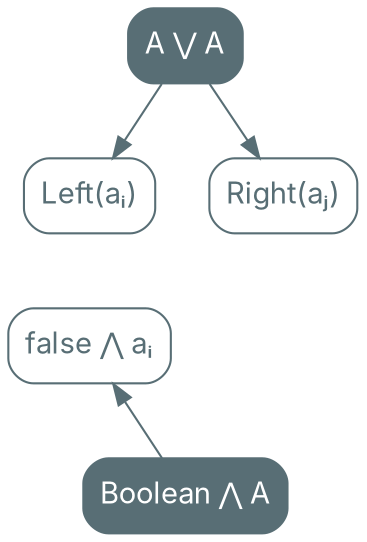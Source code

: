 digraph {
    bgcolor=transparent

    // Default theme: enabled
    node[shape="rectangle" style="rounded,filled" color="#586E75" fillcolor="#586E75" fontcolor="#ffffff" fontname="Inter,Arial"]
    edge [color="#586E75" fontcolor="#000000" fontname="Inter,Arial" fontsize=11]

    AorA[label="A ⋁ A"]
    LeftA[label="Left(aᵢ)" fillcolor="#ffffff" fontcolor="#586E75"]
    RightA[label="Right(aⱼ)" fillcolor="#ffffff" fontcolor="#586E75"]

    AorA -> LeftA
    AorA -> RightA

    BooleanAndA[label="Boolean ⋀ A"]
    trueAndA[label="true ⋀ aⱼ" fillcolor="#ffffff" fontcolor="#586E75" style=invis]
    falseAndA[label="false ⋀ aᵢ" fillcolor="#ffffff" fontcolor="#586E75"]

    trueAndA -> BooleanAndA[dir=back style=invis]
    falseAndA -> BooleanAndA[dir=back]

    LeftA -> falseAndA[style=invis]
    falseAndA -> LeftA[style=invis]
    RightA -> trueAndA[style=invis]
    trueAndA -> RightA[style=invis]

}
